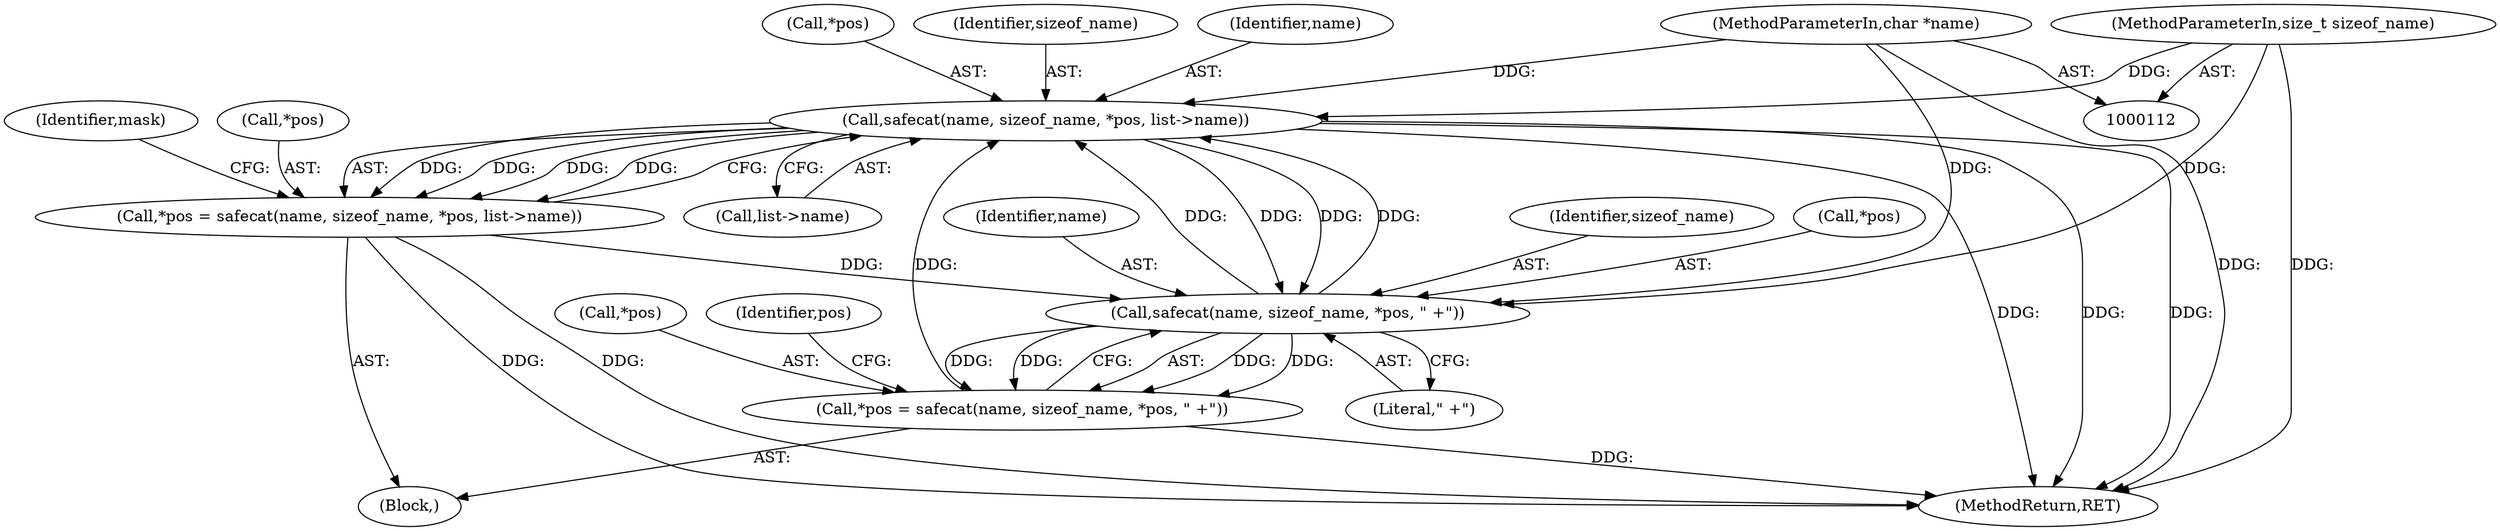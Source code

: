 digraph "0_Android_9d4853418ab2f754c2b63e091c29c5529b8b86ca_53@pointer" {
"1000223" [label="(Call,safecat(name, sizeof_name, *pos, list->name))"];
"1000214" [label="(Call,safecat(name, sizeof_name, *pos, \" +\"))"];
"1000223" [label="(Call,safecat(name, sizeof_name, *pos, list->name))"];
"1000116" [label="(MethodParameterIn,char *name)"];
"1000117" [label="(MethodParameterIn,size_t sizeof_name)"];
"1000211" [label="(Call,*pos = safecat(name, sizeof_name, *pos, \" +\"))"];
"1000220" [label="(Call,*pos = safecat(name, sizeof_name, *pos, list->name))"];
"1000116" [label="(MethodParameterIn,char *name)"];
"1000226" [label="(Call,*pos)"];
"1000117" [label="(MethodParameterIn,size_t sizeof_name)"];
"1000220" [label="(Call,*pos = safecat(name, sizeof_name, *pos, list->name))"];
"1000219" [label="(Literal,\" +\")"];
"1000221" [label="(Call,*pos)"];
"1000223" [label="(Call,safecat(name, sizeof_name, *pos, list->name))"];
"1000225" [label="(Identifier,sizeof_name)"];
"1000212" [label="(Call,*pos)"];
"1000211" [label="(Call,*pos = safecat(name, sizeof_name, *pos, \" +\"))"];
"1000272" [label="(MethodReturn,RET)"];
"1000216" [label="(Identifier,sizeof_name)"];
"1000224" [label="(Identifier,name)"];
"1000222" [label="(Identifier,pos)"];
"1000217" [label="(Call,*pos)"];
"1000210" [label="(Block,)"];
"1000228" [label="(Call,list->name)"];
"1000214" [label="(Call,safecat(name, sizeof_name, *pos, \" +\"))"];
"1000250" [label="(Identifier,mask)"];
"1000215" [label="(Identifier,name)"];
"1000223" -> "1000220"  [label="AST: "];
"1000223" -> "1000228"  [label="CFG: "];
"1000224" -> "1000223"  [label="AST: "];
"1000225" -> "1000223"  [label="AST: "];
"1000226" -> "1000223"  [label="AST: "];
"1000228" -> "1000223"  [label="AST: "];
"1000220" -> "1000223"  [label="CFG: "];
"1000223" -> "1000272"  [label="DDG: "];
"1000223" -> "1000272"  [label="DDG: "];
"1000223" -> "1000272"  [label="DDG: "];
"1000223" -> "1000214"  [label="DDG: "];
"1000223" -> "1000214"  [label="DDG: "];
"1000223" -> "1000220"  [label="DDG: "];
"1000223" -> "1000220"  [label="DDG: "];
"1000223" -> "1000220"  [label="DDG: "];
"1000223" -> "1000220"  [label="DDG: "];
"1000214" -> "1000223"  [label="DDG: "];
"1000214" -> "1000223"  [label="DDG: "];
"1000116" -> "1000223"  [label="DDG: "];
"1000117" -> "1000223"  [label="DDG: "];
"1000211" -> "1000223"  [label="DDG: "];
"1000214" -> "1000211"  [label="AST: "];
"1000214" -> "1000219"  [label="CFG: "];
"1000215" -> "1000214"  [label="AST: "];
"1000216" -> "1000214"  [label="AST: "];
"1000217" -> "1000214"  [label="AST: "];
"1000219" -> "1000214"  [label="AST: "];
"1000211" -> "1000214"  [label="CFG: "];
"1000214" -> "1000211"  [label="DDG: "];
"1000214" -> "1000211"  [label="DDG: "];
"1000214" -> "1000211"  [label="DDG: "];
"1000214" -> "1000211"  [label="DDG: "];
"1000116" -> "1000214"  [label="DDG: "];
"1000117" -> "1000214"  [label="DDG: "];
"1000220" -> "1000214"  [label="DDG: "];
"1000116" -> "1000112"  [label="AST: "];
"1000116" -> "1000272"  [label="DDG: "];
"1000117" -> "1000112"  [label="AST: "];
"1000117" -> "1000272"  [label="DDG: "];
"1000211" -> "1000210"  [label="AST: "];
"1000212" -> "1000211"  [label="AST: "];
"1000222" -> "1000211"  [label="CFG: "];
"1000211" -> "1000272"  [label="DDG: "];
"1000220" -> "1000210"  [label="AST: "];
"1000221" -> "1000220"  [label="AST: "];
"1000250" -> "1000220"  [label="CFG: "];
"1000220" -> "1000272"  [label="DDG: "];
"1000220" -> "1000272"  [label="DDG: "];
}

